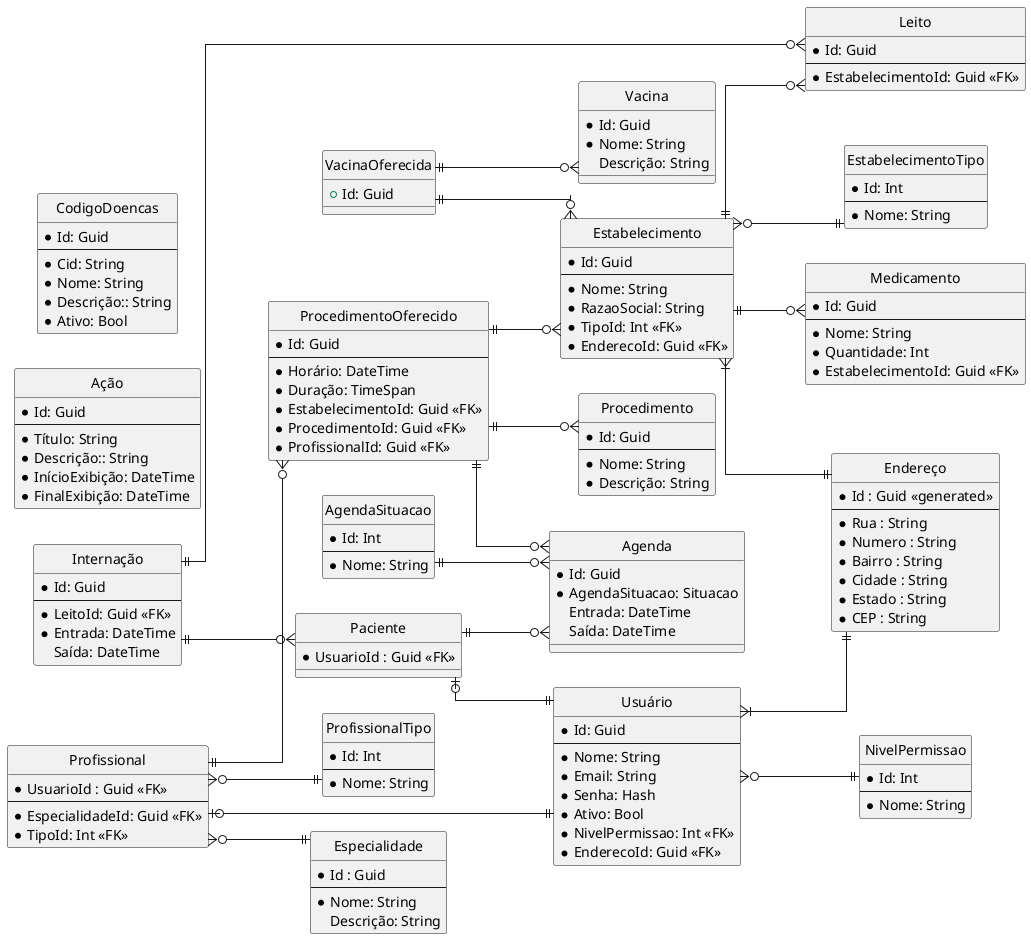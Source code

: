 @startuml Entidade e relacionamento
left to right direction

' hide the spot
hide circle

' avoid problems with angled crows feet
skinparam linetype ortho

entity "Endereço" as endereco {
  *Id : Guid <<generated>>
  --
  *Rua : String
  *Numero : String
  *Bairro : String
  *Cidade : String
  *Estado : String
  *CEP : String
}

entity "NivelPermissao" as permissao {
    *Id: Int
    --
    *Nome: String
}

entity "Usuário" as usuario {
    *Id: Guid
    --
    *Nome: String
    *Email: String
    *Senha: Hash
    *Ativo: Bool
    *NivelPermissao: Int <<FK>>
    *EnderecoId: Guid <<FK>>
}

usuario }o--|| permissao
usuario }|--|| endereco

entity "Paciente" as paciente {
  *UsuarioId : Guid <<FK>>
}

paciente |o--|| usuario

entity "Profissional" as profissional {
  *UsuarioId : Guid <<FK>>
  --
  *EspecialidadeId: Guid <<FK>>
  *TipoId: Int <<FK>>
}

profissional |o--|| usuario

entity "Especialidade" as especialidade {
  *Id : Guid
  --
  *Nome: String
  Descrição: String
}

profissional }o--|| especialidade

entity "ProfissionalTipo" as profissional_tipo {
    *Id: Int
    --
    *Nome: String
}

profissional }o--|| profissional_tipo

entity "Estabelecimento" as estabelecimento {
  *Id: Guid
  --
  *Nome: String
  *RazaoSocial: String
  *TipoId: Int <<FK>>
  *EnderecoId: Guid <<FK>>
}

estabelecimento }|--|| endereco

entity "EstabelecimentoTipo" as estabelecimento_tipo {
    *Id: Int
    --
    *Nome: String
}

estabelecimento }o--|| estabelecimento_tipo

entity "Medicamento" as medicamento {
  *Id: Guid
  --
  *Nome: String
  *Quantidade: Int
  *EstabelecimentoId: Guid <<FK>>
}

estabelecimento ||--o{ medicamento

entity "Vacina" as vacina {
  *Id: Guid
  *Nome: String
  Descrição: String
}

class "VacinaOferecida" as vacina_oferecida {
  +Id: Guid
}

vacina_oferecida ||--o{ estabelecimento
vacina_oferecida ||--o{ vacina

entity "Procedimento" as procedimento {
  *Id: Guid
  --
  *Nome: String
  *Descrição: String
}

entity "ProcedimentoOferecido" as proc_oferecido {
  *Id: Guid
  --
  *Horário: DateTime
  *Duração: TimeSpan
  *EstabelecimentoId: Guid <<FK>>
  *ProcedimentoId: Guid <<FK>>
  *ProfissionalId: Guid <<FK>>
}

proc_oferecido ||--o{ estabelecimento
proc_oferecido ||--o{ procedimento
profissional ||--o{ proc_oferecido

entity "AgendaSituacao" as agenda_situacao {
    *Id: Int
    --
    *Nome: String
}

entity "Agenda" as agenda {
  *Id: Guid
  *AgendaSituacao: Situacao
  Entrada: DateTime
  Saída: DateTime
}

agenda_situacao ||--o{ agenda
paciente ||--o{ agenda
proc_oferecido ||--o{ agenda

entity "Leito" as leito {
  *Id: Guid
  --
  *EstabelecimentoId: Guid <<FK>>
}

estabelecimento ||--o{ leito

entity "Internação" as internacao {
  *Id: Guid
  --
  *LeitoId: Guid <<FK>>
  *Entrada: DateTime
  Saída: DateTime
}

internacao ||--o{ leito
internacao ||--o{ paciente

entity "Ação" as acao {
  *Id: Guid
  --
  *Título: String
  *Descrição:: String
  *InícioExibição: DateTime
  *FinalExibição: DateTime
}

entity "CodigoDoencas" as doencas {
  *Id: Guid
  --
  *Cid: String
  *Nome: String
  *Descrição:: String
  *Ativo: Bool
}

@enduml